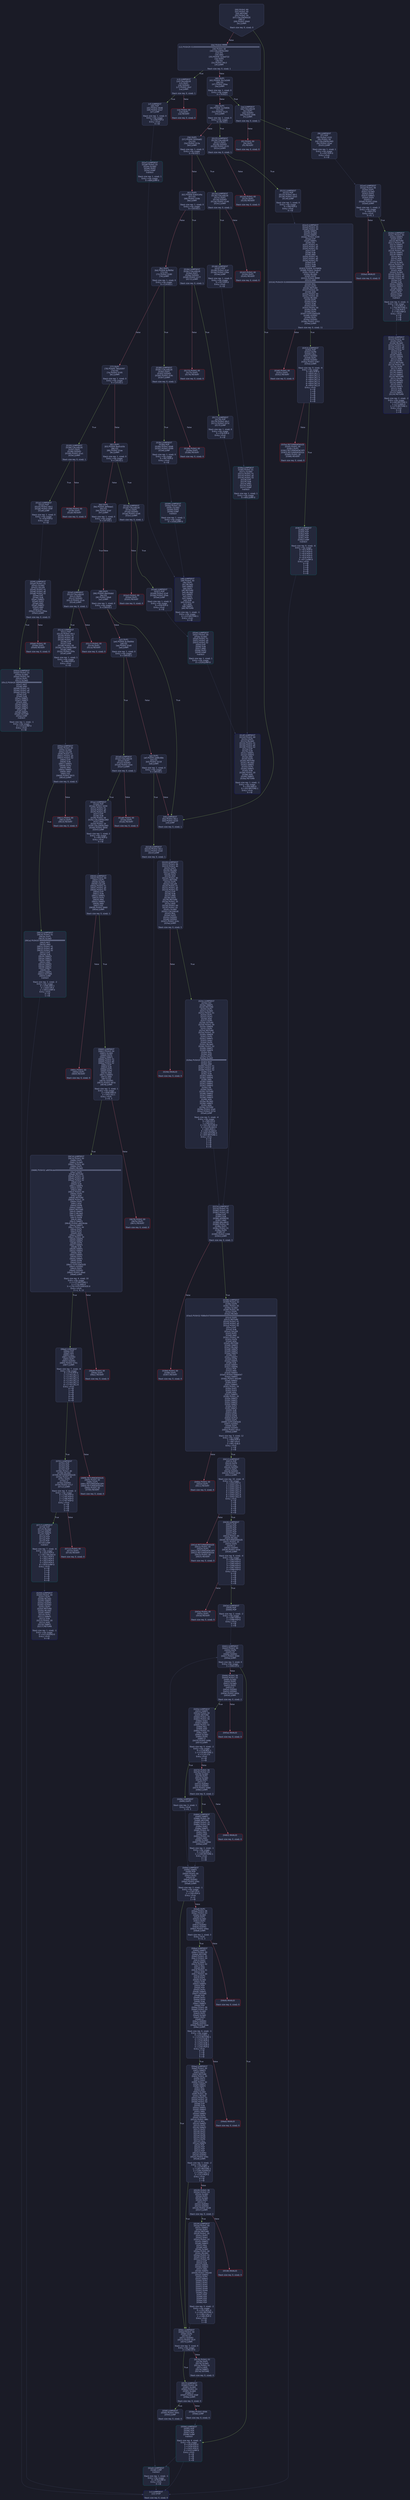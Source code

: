 digraph G {
    node [shape=box, style="filled, rounded", color="#565f89", fontcolor="#c0caf5", fontname="Helvetica", fillcolor="#24283b"];
    edge [color="#414868", fontcolor="#c0caf5", fontname="Helvetica"];
    bgcolor="#1a1b26";
    0 [ label = "[00] PUSH1 80
[02] PUSH1 40
[04] MSTORE
[05] PUSH1 04
[07] CALLDATASIZE
[08] LT
[09] PUSH2 00b9
[0c] JUMPI

Stack size req: 0, sizeΔ: 0
" shape = invhouse]
    1 [ label = "[0d] PUSH4 ffffffff
[12] PUSH29 0100000000000000000000000000000000000000000000000000000000
[30] PUSH1 00
[32] CALLDATALOAD
[33] DIV
[34] AND
[35] PUSH4 1b3ed722
[3a] DUP2
[3b] EQ
[3c] PUSH2 00c3
[3f] JUMPI

Stack size req: 0, sizeΔ: 1
"]
    2 [ label = "[40] DUP1
[41] PUSH4 35c1d349
[46] EQ
[47] PUSH2 00ea
[4a] JUMPI

Stack size req: 1, sizeΔ: 0
Entry->Op usage:
	0->70:EQ:1
"]
    3 [ label = "[4b] DUP1
[4c] PUSH4 3ccfd60b
[51] EQ
[52] PUSH2 0125
[55] JUMPI

Stack size req: 1, sizeΔ: 0
Entry->Op usage:
	0->81:EQ:1
"]
    4 [ label = "[56] DUP1
[57] PUSH4 5f504a82
[5c] EQ
[5d] PUSH2 013a
[60] JUMPI

Stack size req: 1, sizeΔ: 0
Entry->Op usage:
	0->92:EQ:1
"]
    5 [ label = "[61] DUP1
[62] PUSH4 63bd1d4a
[67] EQ
[68] PUSH2 016b
[6b] JUMPI

Stack size req: 1, sizeΔ: 0
Entry->Op usage:
	0->103:EQ:1
"]
    6 [ label = "[6c] DUP1
[6d] PUSH4 6cff6f9d
[72] EQ
[73] PUSH2 0180
[76] JUMPI

Stack size req: 1, sizeΔ: 0
Entry->Op usage:
	0->114:EQ:1
"]
    7 [ label = "[77] DUP1
[78] PUSH4 79ba5097
[7d] EQ
[7e] PUSH2 0195
[81] JUMPI

Stack size req: 1, sizeΔ: 0
Entry->Op usage:
	0->125:EQ:1
"]
    8 [ label = "[82] DUP1
[83] PUSH4 8da5cb5b
[88] EQ
[89] PUSH2 01aa
[8c] JUMPI

Stack size req: 1, sizeΔ: 0
Entry->Op usage:
	0->136:EQ:1
"]
    9 [ label = "[8d] DUP1
[8e] PUSH4 a6f9dae1
[93] EQ
[94] PUSH2 01bf
[97] JUMPI

Stack size req: 1, sizeΔ: 0
Entry->Op usage:
	0->147:EQ:1
"]
    10 [ label = "[98] DUP1
[99] PUSH4 d0e30db0
[9e] EQ
[9f] PUSH2 00b9
[a2] JUMPI

Stack size req: 1, sizeΔ: 0
Entry->Op usage:
	0->158:EQ:1
"]
    11 [ label = "[a3] DUP1
[a4] PUSH4 dc39d06d
[a9] EQ
[aa] PUSH2 01e0
[ad] JUMPI

Stack size req: 1, sizeΔ: 0
Entry->Op usage:
	0->169:EQ:1
"]
    12 [ label = "[ae] DUP1
[af] PUSH4 ed88c68e
[b4] EQ
[b5] PUSH2 0218
[b8] JUMPI

Stack size req: 1, sizeΔ: 0
Entry->Op usage:
	0->180:EQ:1
"]
    13 [ label = "[b9] JUMPDEST
[ba] PUSH2 00c1
[bd] PUSH2 0220
[c0] JUMP

Stack size req: 0, sizeΔ: 1
"]
    14 [ label = "[c1] JUMPDEST
[c2] STOP

Stack size req: 0, sizeΔ: 0
" color = "darkblue"]
    15 [ label = "[c3] JUMPDEST
[c4] CALLVALUE
[c5] DUP1
[c6] ISZERO
[c7] PUSH2 00cf
[ca] JUMPI

Stack size req: 0, sizeΔ: 1
"]
    16 [ label = "[cb] PUSH1 00
[cd] DUP1
[ce] REVERT

Stack size req: 0, sizeΔ: 0
" color = "red"]
    17 [ label = "[cf] JUMPDEST
[d0] POP
[d1] PUSH2 00d8
[d4] PUSH2 02a7
[d7] JUMP

Stack size req: 1, sizeΔ: 0
Entry->Op usage:
	0->208:POP:0
Entry->Exit:
	0->😵
"]
    18 [ label = "[d8] JUMPDEST
[d9] PUSH1 40
[db] DUP1
[dc] MLOAD
[dd] SWAP2
[de] DUP3
[df] MSTORE
[e0] MLOAD
[e1] SWAP1
[e2] DUP2
[e3] SWAP1
[e4] SUB
[e5] PUSH1 20
[e7] ADD
[e8] SWAP1
[e9] RETURN

Stack size req: 1, sizeΔ: -1
Entry->Op usage:
	0->223:MSTORE:1
Entry->Exit:
	0->😵
" color = "darkblue"]
    19 [ label = "[ea] JUMPDEST
[eb] CALLVALUE
[ec] DUP1
[ed] ISZERO
[ee] PUSH2 00f6
[f1] JUMPI

Stack size req: 0, sizeΔ: 1
"]
    20 [ label = "[f2] PUSH1 00
[f4] DUP1
[f5] REVERT

Stack size req: 0, sizeΔ: 0
" color = "red"]
    21 [ label = "[f6] JUMPDEST
[f7] POP
[f8] PUSH2 0102
[fb] PUSH1 04
[fd] CALLDATALOAD
[fe] PUSH2 02ad
[0101] JUMP

Stack size req: 1, sizeΔ: 1
Entry->Op usage:
	0->247:POP:0
Entry->Exit:
	0->😵
"]
    22 [ label = "[0102] JUMPDEST
[0103] PUSH1 40
[0105] DUP1
[0106] MLOAD
[0107] PUSH1 01
[0109] PUSH1 a0
[010b] PUSH1 02
[010d] EXP
[010e] SUB
[010f] SWAP1
[0110] SWAP4
[0111] AND
[0112] DUP4
[0113] MSTORE
[0114] PUSH1 20
[0116] DUP4
[0117] ADD
[0118] SWAP2
[0119] SWAP1
[011a] SWAP2
[011b] MSTORE
[011c] DUP1
[011d] MLOAD
[011e] SWAP2
[011f] DUP3
[0120] SWAP1
[0121] SUB
[0122] ADD
[0123] SWAP1
[0124] RETURN

Stack size req: 2, sizeΔ: -2
Entry->Op usage:
	0->283:MSTORE:1
	1->273:AND:0
	1->275:MSTORE:1
Entry->Exit:
	0->😵
	1->😵
" color = "darkblue"]
    23 [ label = "[0125] JUMPDEST
[0126] CALLVALUE
[0127] DUP1
[0128] ISZERO
[0129] PUSH2 0131
[012c] JUMPI

Stack size req: 0, sizeΔ: 1
"]
    24 [ label = "[012d] PUSH1 00
[012f] DUP1
[0130] REVERT

Stack size req: 0, sizeΔ: 0
" color = "red"]
    25 [ label = "[0131] JUMPDEST
[0132] POP
[0133] PUSH2 00c1
[0136] PUSH2 02e3
[0139] JUMP

Stack size req: 1, sizeΔ: 0
Entry->Op usage:
	0->306:POP:0
Entry->Exit:
	0->😵
"]
    26 [ label = "[013a] JUMPDEST
[013b] CALLVALUE
[013c] DUP1
[013d] ISZERO
[013e] PUSH2 0146
[0141] JUMPI

Stack size req: 0, sizeΔ: 1
"]
    27 [ label = "[0142] PUSH1 00
[0144] DUP1
[0145] REVERT

Stack size req: 0, sizeΔ: 0
" color = "red"]
    28 [ label = "[0146] JUMPDEST
[0147] POP
[0148] PUSH2 014f
[014b] PUSH2 036e
[014e] JUMP

Stack size req: 1, sizeΔ: 0
Entry->Op usage:
	0->327:POP:0
Entry->Exit:
	0->😵
"]
    29 [ label = "[014f] JUMPDEST
[0150] PUSH1 40
[0152] DUP1
[0153] MLOAD
[0154] PUSH1 01
[0156] PUSH1 a0
[0158] PUSH1 02
[015a] EXP
[015b] SUB
[015c] SWAP1
[015d] SWAP3
[015e] AND
[015f] DUP3
[0160] MSTORE
[0161] MLOAD
[0162] SWAP1
[0163] DUP2
[0164] SWAP1
[0165] SUB
[0166] PUSH1 20
[0168] ADD
[0169] SWAP1
[016a] RETURN

Stack size req: 1, sizeΔ: -1
Entry->Op usage:
	0->350:AND:0
	0->352:MSTORE:1
Entry->Exit:
	0->😵
" color = "darkblue"]
    30 [ label = "[016b] JUMPDEST
[016c] CALLVALUE
[016d] DUP1
[016e] ISZERO
[016f] PUSH2 0177
[0172] JUMPI

Stack size req: 0, sizeΔ: 1
"]
    31 [ label = "[0173] PUSH1 00
[0175] DUP1
[0176] REVERT

Stack size req: 0, sizeΔ: 0
" color = "red"]
    32 [ label = "[0177] JUMPDEST
[0178] POP
[0179] PUSH2 00c1
[017c] PUSH2 037d
[017f] JUMP

Stack size req: 1, sizeΔ: 0
Entry->Op usage:
	0->376:POP:0
Entry->Exit:
	0->😵
"]
    33 [ label = "[0180] JUMPDEST
[0181] CALLVALUE
[0182] DUP1
[0183] ISZERO
[0184] PUSH2 018c
[0187] JUMPI

Stack size req: 0, sizeΔ: 1
"]
    34 [ label = "[0188] PUSH1 00
[018a] DUP1
[018b] REVERT

Stack size req: 0, sizeΔ: 0
" color = "red"]
    35 [ label = "[018c] JUMPDEST
[018d] POP
[018e] PUSH2 00d8
[0191] PUSH2 0599
[0194] JUMP

Stack size req: 1, sizeΔ: 0
Entry->Op usage:
	0->397:POP:0
Entry->Exit:
	0->😵
"]
    36 [ label = "[0195] JUMPDEST
[0196] CALLVALUE
[0197] DUP1
[0198] ISZERO
[0199] PUSH2 01a1
[019c] JUMPI

Stack size req: 0, sizeΔ: 1
"]
    37 [ label = "[019d] PUSH1 00
[019f] DUP1
[01a0] REVERT

Stack size req: 0, sizeΔ: 0
" color = "red"]
    38 [ label = "[01a1] JUMPDEST
[01a2] POP
[01a3] PUSH2 00c1
[01a6] PUSH2 059f
[01a9] JUMP

Stack size req: 1, sizeΔ: 0
Entry->Op usage:
	0->418:POP:0
Entry->Exit:
	0->😵
"]
    39 [ label = "[01aa] JUMPDEST
[01ab] CALLVALUE
[01ac] DUP1
[01ad] ISZERO
[01ae] PUSH2 01b6
[01b1] JUMPI

Stack size req: 0, sizeΔ: 1
"]
    40 [ label = "[01b2] PUSH1 00
[01b4] DUP1
[01b5] REVERT

Stack size req: 0, sizeΔ: 0
" color = "red"]
    41 [ label = "[01b6] JUMPDEST
[01b7] POP
[01b8] PUSH2 014f
[01bb] PUSH2 05eb
[01be] JUMP

Stack size req: 1, sizeΔ: 0
Entry->Op usage:
	0->439:POP:0
Entry->Exit:
	0->😵
"]
    42 [ label = "[01bf] JUMPDEST
[01c0] CALLVALUE
[01c1] DUP1
[01c2] ISZERO
[01c3] PUSH2 01cb
[01c6] JUMPI

Stack size req: 0, sizeΔ: 1
"]
    43 [ label = "[01c7] PUSH1 00
[01c9] DUP1
[01ca] REVERT

Stack size req: 0, sizeΔ: 0
" color = "red"]
    44 [ label = "[01cb] JUMPDEST
[01cc] POP
[01cd] PUSH2 00c1
[01d0] PUSH1 01
[01d2] PUSH1 a0
[01d4] PUSH1 02
[01d6] EXP
[01d7] SUB
[01d8] PUSH1 04
[01da] CALLDATALOAD
[01db] AND
[01dc] PUSH2 05fa
[01df] JUMP

Stack size req: 1, sizeΔ: 1
Entry->Op usage:
	0->460:POP:0
Entry->Exit:
	0->😵
"]
    45 [ label = "[01e0] JUMPDEST
[01e1] CALLVALUE
[01e2] DUP1
[01e3] ISZERO
[01e4] PUSH2 01ec
[01e7] JUMPI

Stack size req: 0, sizeΔ: 1
"]
    46 [ label = "[01e8] PUSH1 00
[01ea] DUP1
[01eb] REVERT

Stack size req: 0, sizeΔ: 0
" color = "red"]
    47 [ label = "[01ec] JUMPDEST
[01ed] POP
[01ee] PUSH2 0204
[01f1] PUSH1 01
[01f3] PUSH1 a0
[01f5] PUSH1 02
[01f7] EXP
[01f8] SUB
[01f9] PUSH1 04
[01fb] CALLDATALOAD
[01fc] AND
[01fd] PUSH1 24
[01ff] CALLDATALOAD
[0200] PUSH2 0644
[0203] JUMP

Stack size req: 1, sizeΔ: 2
Entry->Op usage:
	0->493:POP:0
Entry->Exit:
	0->😵
"]
    48 [ label = "[0204] JUMPDEST
[0205] PUSH1 40
[0207] DUP1
[0208] MLOAD
[0209] SWAP2
[020a] ISZERO
[020b] ISZERO
[020c] DUP3
[020d] MSTORE
[020e] MLOAD
[020f] SWAP1
[0210] DUP2
[0211] SWAP1
[0212] SUB
[0213] PUSH1 20
[0215] ADD
[0216] SWAP1
[0217] RETURN

Stack size req: 1, sizeΔ: -1
Entry->Op usage:
	0->522:ISZERO:0
Entry->Exit:
	0->😵
" color = "darkblue"]
    49 [ label = "[0218] JUMPDEST
[0219] PUSH2 00c1
[021c] PUSH2 02a5
[021f] JUMP

Stack size req: 0, sizeΔ: 1
"]
    50 [ label = "[0220] JUMPDEST
[0221] PUSH1 06
[0223] PUSH1 40
[0225] DUP1
[0226] MLOAD
[0227] SWAP1
[0228] DUP2
[0229] ADD
[022a] PUSH1 40
[022c] MSTORE
[022d] DUP1
[022e] CALLER
[022f] PUSH1 01
[0231] PUSH1 a0
[0233] PUSH1 02
[0235] EXP
[0236] SUB
[0237] AND
[0238] DUP2
[0239] MSTORE
[023a] PUSH1 20
[023c] ADD
[023d] PUSH1 64
[023f] PUSH1 02
[0241] SLOAD
[0242] CALLVALUE
[0243] MUL
[0244] DUP2
[0245] ISZERO
[0246] ISZERO
[0247] PUSH2 024c
[024a] JUMPI

Stack size req: 0, sizeΔ: 5
"]
    51 [ label = "[024b] INVALID

Stack size req: 0, sizeΔ: 0
" color = "red"]
    52 [ label = "[024c] JUMPDEST
[024d] DIV
[024e] SWAP1
[024f] MSTORE
[0250] DUP2
[0251] SLOAD
[0252] PUSH1 01
[0254] DUP1
[0255] DUP3
[0256] ADD
[0257] DUP5
[0258] SSTORE
[0259] PUSH1 00
[025b] SWAP4
[025c] DUP5
[025d] MSTORE
[025e] PUSH1 20
[0260] SWAP4
[0261] DUP5
[0262] SWAP1
[0263] SHA3
[0264] DUP4
[0265] MLOAD
[0266] PUSH1 02
[0268] SWAP1
[0269] SWAP4
[026a] MUL
[026b] ADD
[026c] DUP1
[026d] SLOAD
[026e] PUSH20 ffffffffffffffffffffffffffffffffffffffff
[0283] NOT
[0284] AND
[0285] PUSH1 01
[0287] PUSH1 a0
[0289] PUSH1 02
[028b] EXP
[028c] SUB
[028d] SWAP1
[028e] SWAP4
[028f] AND
[0290] SWAP3
[0291] SWAP1
[0292] SWAP3
[0293] OR
[0294] DUP3
[0295] SSTORE
[0296] SWAP2
[0297] SWAP1
[0298] SWAP3
[0299] ADD
[029a] MLOAD
[029b] SWAP2
[029c] ADD
[029d] SSTORE
[029e] PUSH2 02a5
[02a1] PUSH2 037d
[02a4] JUMP

Stack size req: 5, sizeΔ: -4
Entry->Op usage:
	0->589:DIV:0
	1->589:DIV:1
	2->591:MSTORE:0
	3->613:MLOAD:0
	3->665:ADD:1
	4->593:SLOAD:0
	4->600:SSTORE:0
	4->605:MSTORE:1
Entry->Exit:
	0->😵
	1->😵
	2->😵
	3->😵
	4->😵
"]
    53 [ label = "[02a5] JUMPDEST
[02a6] JUMP
Indirect!

Stack size req: 1, sizeΔ: -1
Entry->Op usage:
	0->678:JUMP:0
Entry->Exit:
	0->😵
" color = "teal"]
    54 [ label = "[02a7] JUMPDEST
[02a8] PUSH1 02
[02aa] SLOAD
[02ab] DUP2
[02ac] JUMP
Indirect!

Stack size req: 1, sizeΔ: 1
Entry->Op usage:
	0->684:JUMP:0
" color = "teal"]
    55 [ label = "[02ad] JUMPDEST
[02ae] PUSH1 06
[02b0] DUP1
[02b1] SLOAD
[02b2] DUP3
[02b3] SWAP1
[02b4] DUP2
[02b5] LT
[02b6] PUSH2 02bb
[02b9] JUMPI

Stack size req: 1, sizeΔ: 2
Entry->Op usage:
	0->693:LT:0
Entry->Exit:
	0->0, 2
"]
    56 [ label = "[02ba] INVALID

Stack size req: 0, sizeΔ: 0
" color = "red"]
    57 [ label = "[02bb] JUMPDEST
[02bc] PUSH1 00
[02be] SWAP2
[02bf] DUP3
[02c0] MSTORE
[02c1] PUSH1 20
[02c3] SWAP1
[02c4] SWAP2
[02c5] SHA3
[02c6] PUSH1 02
[02c8] SWAP1
[02c9] SWAP2
[02ca] MUL
[02cb] ADD
[02cc] DUP1
[02cd] SLOAD
[02ce] PUSH1 01
[02d0] SWAP1
[02d1] SWAP2
[02d2] ADD
[02d3] SLOAD
[02d4] PUSH1 01
[02d6] PUSH1 a0
[02d8] PUSH1 02
[02da] EXP
[02db] SUB
[02dc] SWAP1
[02dd] SWAP2
[02de] AND
[02df] SWAP2
[02e0] POP
[02e1] DUP3
[02e2] JUMP
Indirect!

Stack size req: 4, sizeΔ: -1
Entry->Op usage:
	0->714:MUL:0
	1->704:MSTORE:1
	2->736:POP:0
	3->738:JUMP:0
Entry->Exit:
	0->😵
	1->😵
	2->😵
" color = "teal"]
    58 [ label = "[02e3] JUMPDEST
[02e4] PUSH1 05
[02e6] PUSH1 00
[02e8] SWAP1
[02e9] SLOAD
[02ea] SWAP1
[02eb] PUSH2 0100
[02ee] EXP
[02ef] SWAP1
[02f0] DIV
[02f1] PUSH1 01
[02f3] PUSH1 a0
[02f5] PUSH1 02
[02f7] EXP
[02f8] SUB
[02f9] AND
[02fa] PUSH1 01
[02fc] PUSH1 a0
[02fe] PUSH1 02
[0300] EXP
[0301] SUB
[0302] AND
[0303] PUSH4 3ccfd60b
[0308] PUSH3 2dc6c0
[030c] PUSH1 40
[030e] MLOAD
[030f] DUP3
[0310] PUSH4 ffffffff
[0315] AND
[0316] PUSH29 0100000000000000000000000000000000000000000000000000000000
[0334] MUL
[0335] DUP2
[0336] MSTORE
[0337] PUSH1 04
[0339] ADD
[033a] PUSH1 00
[033c] PUSH1 40
[033e] MLOAD
[033f] DUP1
[0340] DUP4
[0341] SUB
[0342] DUP2
[0343] PUSH1 00
[0345] DUP9
[0346] DUP1
[0347] EXTCODESIZE
[0348] ISZERO
[0349] DUP1
[034a] ISZERO
[034b] PUSH2 0353
[034e] JUMPI

Stack size req: 0, sizeΔ: 11
"]
    59 [ label = "[034f] PUSH1 00
[0351] DUP1
[0352] REVERT

Stack size req: 0, sizeΔ: 0
" color = "red"]
    60 [ label = "[0353] JUMPDEST
[0354] POP
[0355] DUP8
[0356] CALL
[0357] ISZERO
[0358] DUP1
[0359] ISZERO
[035a] PUSH2 0367
[035d] JUMPI

Stack size req: 9, sizeΔ: -6
Entry->Op usage:
	0->852:POP:0
	1->854:CALL:1
	2->854:CALL:2
	3->854:CALL:3
	4->854:CALL:4
	5->854:CALL:5
	6->854:CALL:6
	8->854:CALL:0
Entry->Exit:
	0->😵
	1->😵
	2->😵
	3->😵
	4->😵
	5->😵
	6->😵
"]
    61 [ label = "[035e] RETURNDATASIZE
[035f] PUSH1 00
[0361] DUP1
[0362] RETURNDATACOPY
[0363] RETURNDATASIZE
[0364] PUSH1 00
[0366] REVERT

Stack size req: 0, sizeΔ: 0
" color = "red"]
    62 [ label = "[0367] JUMPDEST
[0368] POP
[0369] POP
[036a] POP
[036b] POP
[036c] POP
[036d] JUMP
Indirect!

Stack size req: 6, sizeΔ: -6
Entry->Op usage:
	0->872:POP:0
	1->873:POP:0
	2->874:POP:0
	3->875:POP:0
	4->876:POP:0
	5->877:JUMP:0
Entry->Exit:
	0->😵
	1->😵
	2->😵
	3->😵
	4->😵
	5->😵
" color = "teal"]
    63 [ label = "[036e] JUMPDEST
[036f] PUSH1 01
[0371] SLOAD
[0372] PUSH1 01
[0374] PUSH1 a0
[0376] PUSH1 02
[0378] EXP
[0379] SUB
[037a] AND
[037b] DUP2
[037c] JUMP
Indirect!

Stack size req: 1, sizeΔ: 1
Entry->Op usage:
	0->892:JUMP:0
" color = "teal"]
    64 [ label = "[037d] JUMPDEST
[037e] PUSH1 01
[0380] PUSH1 a0
[0382] PUSH1 02
[0384] EXP
[0385] SUB
[0386] ADDRESS
[0387] AND
[0388] BALANCE
[0389] PUSH1 00
[038b] DUP1
[038c] PUSH1 01
[038e] DUP4
[038f] GT
[0390] PUSH2 0398
[0393] JUMPI

Stack size req: 0, sizeΔ: 3
"]
    65 [ label = "[0394] PUSH1 00
[0396] DUP1
[0397] REVERT

Stack size req: 0, sizeΔ: 0
" color = "red"]
    66 [ label = "[0398] JUMPDEST
[0399] PUSH1 02
[039b] DUP4
[039c] PUSH1 05
[039e] SLOAD
[039f] PUSH1 40
[03a1] DUP1
[03a2] MLOAD
[03a3] PUSH32 f088d54700000000000000000000000000000000000000000000000000000000
[03c4] DUP2
[03c5] MSTORE
[03c6] PUSH1 01
[03c8] PUSH1 a0
[03ca] PUSH1 02
[03cc] EXP
[03cd] SUB
[03ce] CALLER
[03cf] DUP2
[03d0] AND
[03d1] PUSH1 04
[03d3] DUP4
[03d4] ADD
[03d5] MSTORE
[03d6] SWAP2
[03d7] MLOAD
[03d8] SWAP5
[03d9] SWAP1
[03da] SWAP4
[03db] DIV
[03dc] SWAP7
[03dd] DUP8
[03de] SWAP1
[03df] SUB
[03e0] SWAP7
[03e1] SWAP6
[03e2] POP
[03e3] AND
[03e4] SWAP2
[03e5] PUSH4 f088d547
[03ea] SWAP2
[03eb] PUSH3 0f4240
[03ef] SWAP2
[03f0] DUP7
[03f1] SWAP2
[03f2] PUSH1 24
[03f4] DUP1
[03f5] DUP3
[03f6] ADD
[03f7] SWAP3
[03f8] PUSH1 20
[03fa] SWAP3
[03fb] SWAP1
[03fc] SWAP2
[03fd] SWAP1
[03fe] DUP3
[03ff] SWAP1
[0400] SUB
[0401] ADD
[0402] DUP2
[0403] DUP6
[0404] DUP10
[0405] DUP1
[0406] EXTCODESIZE
[0407] ISZERO
[0408] DUP1
[0409] ISZERO
[040a] PUSH2 0412
[040d] JUMPI

Stack size req: 3, sizeΔ: 12
Entry->Op usage:
	1->994:POP:0
	2->987:DIV:0
	2->991:SUB:0
Entry->Exit:
	1->😵
	2->😵
"]
    67 [ label = "[040e] PUSH1 00
[0410] DUP1
[0411] REVERT

Stack size req: 0, sizeΔ: 0
" color = "red"]
    68 [ label = "[0412] JUMPDEST
[0413] POP
[0414] DUP9
[0415] CALL
[0416] ISZERO
[0417] DUP1
[0418] ISZERO
[0419] PUSH2 0426
[041c] JUMPI

Stack size req: 10, sizeΔ: -6
Entry->Op usage:
	0->1043:POP:0
	1->1045:CALL:1
	2->1045:CALL:2
	3->1045:CALL:3
	4->1045:CALL:4
	5->1045:CALL:5
	6->1045:CALL:6
	9->1045:CALL:0
Entry->Exit:
	0->😵
	1->😵
	2->😵
	3->😵
	4->😵
	5->😵
	6->😵
"]
    69 [ label = "[041d] RETURNDATASIZE
[041e] PUSH1 00
[0420] DUP1
[0421] RETURNDATACOPY
[0422] RETURNDATASIZE
[0423] PUSH1 00
[0425] REVERT

Stack size req: 0, sizeΔ: 0
" color = "red"]
    70 [ label = "[0426] JUMPDEST
[0427] POP
[0428] POP
[0429] POP
[042a] POP
[042b] POP
[042c] POP
[042d] PUSH1 40
[042f] MLOAD
[0430] RETURNDATASIZE
[0431] PUSH1 20
[0433] DUP2
[0434] LT
[0435] ISZERO
[0436] PUSH2 043e
[0439] JUMPI

Stack size req: 6, sizeΔ: -4
Entry->Op usage:
	0->1063:POP:0
	1->1064:POP:0
	2->1065:POP:0
	3->1066:POP:0
	4->1067:POP:0
	5->1068:POP:0
Entry->Exit:
	0->😵
	1->😵
	2->😵
	3->😵
	4->😵
	5->😵
"]
    71 [ label = "[043a] PUSH1 00
[043c] DUP1
[043d] REVERT

Stack size req: 0, sizeΔ: 0
" color = "red"]
    72 [ label = "[043e] JUMPDEST
[043f] POP
[0440] POP

Stack size req: 2, sizeΔ: -2
Entry->Op usage:
	0->1087:POP:0
	1->1088:POP:0
Entry->Exit:
	0->😵
	1->😵
"]
    73 [ label = "[0441] JUMPDEST
[0442] PUSH1 00
[0444] DUP4
[0445] GT
[0446] ISZERO
[0447] PUSH2 0594
[044a] JUMPI

Stack size req: 3, sizeΔ: 0
Entry->Op usage:
	2->1093:GT:0
"]
    74 [ label = "[044b] PUSH1 06
[044d] PUSH1 03
[044f] SLOAD
[0450] DUP2
[0451] SLOAD
[0452] DUP2
[0453] LT
[0454] ISZERO
[0455] ISZERO
[0456] PUSH2 045b
[0459] JUMPI

Stack size req: 0, sizeΔ: 2
"]
    75 [ label = "[045a] INVALID

Stack size req: 0, sizeΔ: 0
" color = "red"]
    76 [ label = "[045b] JUMPDEST
[045c] SWAP1
[045d] PUSH1 00
[045f] MSTORE
[0460] PUSH1 20
[0462] PUSH1 00
[0464] SHA3
[0465] SWAP1
[0466] PUSH1 02
[0468] MUL
[0469] ADD
[046a] PUSH1 01
[046c] ADD
[046d] SLOAD
[046e] DUP4
[046f] LT
[0470] PUSH2 049b
[0473] JUMPI

Stack size req: 5, sizeΔ: -2
Entry->Op usage:
	0->1128:MUL:1
	1->1119:MSTORE:1
	4->1135:LT:0
Entry->Exit:
	0->😵
	1->😵
"]
    77 [ label = "[0474] PUSH1 06
[0476] PUSH1 03
[0478] SLOAD
[0479] DUP2
[047a] SLOAD
[047b] DUP2
[047c] LT
[047d] ISZERO
[047e] ISZERO
[047f] PUSH2 0484
[0482] JUMPI

Stack size req: 0, sizeΔ: 2
"]
    78 [ label = "[0483] INVALID

Stack size req: 0, sizeΔ: 0
" color = "red"]
    79 [ label = "[0484] JUMPDEST
[0485] SWAP1
[0486] PUSH1 00
[0488] MSTORE
[0489] PUSH1 20
[048b] PUSH1 00
[048d] SHA3
[048e] SWAP1
[048f] PUSH1 02
[0491] MUL
[0492] ADD
[0493] PUSH1 01
[0495] ADD
[0496] SLOAD
[0497] PUSH2 049d
[049a] JUMP

Stack size req: 2, sizeΔ: -1
Entry->Op usage:
	0->1169:MUL:1
	1->1160:MSTORE:1
Entry->Exit:
	0->😵
	1->😵
"]
    80 [ label = "[049b] JUMPDEST
[049c] DUP3

Stack size req: 3, sizeΔ: 1
Entry->Exit:
	2->0, 3
"]
    81 [ label = "[049d] JUMPDEST
[049e] SWAP1
[049f] POP
[04a0] PUSH1 00
[04a2] DUP2
[04a3] GT
[04a4] ISZERO
[04a5] PUSH2 056c
[04a8] JUMPI

Stack size req: 2, sizeΔ: -1
Entry->Op usage:
	0->1187:GT:0
	1->1183:POP:0
Entry->Exit:
	0->0
	1->😵
"]
    82 [ label = "[04a9] DUP1
[04aa] PUSH1 06
[04ac] PUSH1 03
[04ae] SLOAD
[04af] DUP2
[04b0] SLOAD
[04b1] DUP2
[04b2] LT
[04b3] ISZERO
[04b4] ISZERO
[04b5] PUSH2 04ba
[04b8] JUMPI

Stack size req: 1, sizeΔ: 3
Entry->Exit:
	0->2, 3
"]
    83 [ label = "[04b9] INVALID

Stack size req: 0, sizeΔ: 0
" color = "red"]
    84 [ label = "[04ba] JUMPDEST
[04bb] SWAP1
[04bc] PUSH1 00
[04be] MSTORE
[04bf] PUSH1 20
[04c1] PUSH1 00
[04c3] SHA3
[04c4] SWAP1
[04c5] PUSH1 02
[04c7] MUL
[04c8] ADD
[04c9] PUSH1 01
[04cb] ADD
[04cc] PUSH1 00
[04ce] DUP3
[04cf] DUP3
[04d0] SLOAD
[04d1] SUB
[04d2] SWAP3
[04d3] POP
[04d4] POP
[04d5] DUP2
[04d6] SWAP1
[04d7] SSTORE
[04d8] POP
[04d9] DUP1
[04da] DUP4
[04db] SUB
[04dc] SWAP3
[04dd] POP
[04de] PUSH1 06
[04e0] PUSH1 03
[04e2] SLOAD
[04e3] DUP2
[04e4] SLOAD
[04e5] DUP2
[04e6] LT
[04e7] ISZERO
[04e8] ISZERO
[04e9] PUSH2 04ee
[04ec] JUMPI

Stack size req: 6, sizeΔ: -1
Entry->Op usage:
	0->1223:MUL:1
	1->1214:MSTORE:1
	2->1233:SUB:1
	2->1235:POP:0
	3->1243:SUB:1
	5->1243:SUB:0
	5->1245:POP:0
Entry->Exit:
	0->😵
	1->😵
	2->😵
	5->😵
"]
    85 [ label = "[04ed] INVALID

Stack size req: 0, sizeΔ: 0
" color = "red"]
    86 [ label = "[04ee] JUMPDEST
[04ef] PUSH1 00
[04f1] SWAP2
[04f2] DUP3
[04f3] MSTORE
[04f4] PUSH1 20
[04f6] DUP3
[04f7] SHA3
[04f8] PUSH1 02
[04fa] SWAP1
[04fb] SWAP2
[04fc] MUL
[04fd] ADD
[04fe] SLOAD
[04ff] PUSH1 40
[0501] MLOAD
[0502] PUSH1 01
[0504] PUSH1 a0
[0506] PUSH1 02
[0508] EXP
[0509] SUB
[050a] SWAP1
[050b] SWAP2
[050c] AND
[050d] SWAP2
[050e] DUP4
[050f] ISZERO
[0510] PUSH2 08fc
[0513] MUL
[0514] SWAP2
[0515] DUP5
[0516] SWAP2
[0517] DUP2
[0518] DUP2
[0519] DUP2
[051a] DUP6
[051b] DUP9
[051c] DUP9
[051d] CALL
[051e] SWAP4
[051f] POP
[0520] POP
[0521] POP
[0522] POP
[0523] ISZERO
[0524] ISZERO
[0525] PUSH2 056c
[0528] JUMPI

Stack size req: 3, sizeΔ: -2
Entry->Op usage:
	0->1276:MUL:0
	1->1267:MSTORE:1
	2->1295:ISZERO:0
	2->1309:CALL:2
	2->1313:POP:0
Entry->Exit:
	0->😵
	1->😵
"]
    87 [ label = "[0529] PUSH1 06
[052b] PUSH1 03
[052d] SLOAD
[052e] DUP2
[052f] SLOAD
[0530] DUP2
[0531] LT
[0532] ISZERO
[0533] ISZERO
[0534] PUSH2 0539
[0537] JUMPI

Stack size req: 0, sizeΔ: 2
"]
    88 [ label = "[0538] INVALID

Stack size req: 0, sizeΔ: 0
" color = "red"]
    89 [ label = "[0539] JUMPDEST
[053a] PUSH1 00
[053c] SWAP2
[053d] DUP3
[053e] MSTORE
[053f] PUSH1 20
[0541] DUP3
[0542] SHA3
[0543] PUSH1 02
[0545] SWAP1
[0546] SWAP2
[0547] MUL
[0548] ADD
[0549] SLOAD
[054a] PUSH1 40
[054c] MLOAD
[054d] PUSH1 01
[054f] PUSH1 a0
[0551] PUSH1 02
[0553] EXP
[0554] SUB
[0555] SWAP1
[0556] SWAP2
[0557] AND
[0558] SWAP2
[0559] PUSH3 0f4240
[055d] SWAP2
[055e] DUP5
[055f] SWAP2
[0560] DUP2
[0561] DUP2
[0562] DUP2
[0563] DUP6
[0564] DUP9
[0565] DUP9
[0566] CALL
[0567] POP
[0568] POP
[0569] POP
[056a] POP
[056b] POP

Stack size req: 3, sizeΔ: -2
Entry->Op usage:
	0->1351:MUL:0
	1->1342:MSTORE:1
	2->1382:CALL:2
	2->1385:POP:0
Entry->Exit:
	0->😵
	1->😵
"]
    90 [ label = "[056c] JUMPDEST
[056d] PUSH1 00
[056f] DUP4
[0570] GT
[0571] ISZERO
[0572] PUSH2 057f
[0575] JUMPI

Stack size req: 3, sizeΔ: 0
Entry->Op usage:
	2->1392:GT:0
"]
    91 [ label = "[0576] PUSH1 03
[0578] DUP1
[0579] SLOAD
[057a] PUSH1 01
[057c] ADD
[057d] SWAP1
[057e] SSTORE

Stack size req: 0, sizeΔ: 0
"]
    92 [ label = "[057f] JUMPDEST
[0580] PUSH1 06
[0582] SLOAD
[0583] PUSH1 03
[0585] SLOAD
[0586] LT
[0587] PUSH2 058f
[058a] JUMPI

Stack size req: 0, sizeΔ: 0
"]
    93 [ label = "[058b] PUSH2 0594
[058e] JUMP

Stack size req: 0, sizeΔ: 0
"]
    94 [ label = "[058f] JUMPDEST
[0590] PUSH2 0441
[0593] JUMP

Stack size req: 0, sizeΔ: 0
"]
    95 [ label = "[0594] JUMPDEST
[0595] POP
[0596] POP
[0597] POP
[0598] JUMP
Indirect!

Stack size req: 4, sizeΔ: -4
Entry->Op usage:
	0->1429:POP:0
	1->1430:POP:0
	2->1431:POP:0
	3->1432:JUMP:0
Entry->Exit:
	0->😵
	1->😵
	2->😵
	3->😵
" color = "teal"]
    96 [ label = "[0599] JUMPDEST
[059a] PUSH1 03
[059c] SLOAD
[059d] DUP2
[059e] JUMP
Indirect!

Stack size req: 1, sizeΔ: 1
Entry->Op usage:
	0->1438:JUMP:0
" color = "teal"]
    97 [ label = "[059f] JUMPDEST
[05a0] PUSH1 01
[05a2] SLOAD
[05a3] CALLER
[05a4] PUSH1 01
[05a6] PUSH1 a0
[05a8] PUSH1 02
[05aa] EXP
[05ab] SUB
[05ac] SWAP1
[05ad] DUP2
[05ae] AND
[05af] SWAP2
[05b0] AND
[05b1] EQ
[05b2] PUSH2 05ba
[05b5] JUMPI

Stack size req: 0, sizeΔ: 0
"]
    98 [ label = "[05b6] PUSH1 00
[05b8] DUP1
[05b9] REVERT

Stack size req: 0, sizeΔ: 0
" color = "red"]
    99 [ label = "[05ba] JUMPDEST
[05bb] PUSH1 01
[05bd] SLOAD
[05be] PUSH1 00
[05c0] DUP1
[05c1] SLOAD
[05c2] PUSH20 ffffffffffffffffffffffffffffffffffffffff
[05d7] NOT
[05d8] AND
[05d9] PUSH1 01
[05db] PUSH1 a0
[05dd] PUSH1 02
[05df] EXP
[05e0] SUB
[05e1] SWAP1
[05e2] SWAP3
[05e3] AND
[05e4] SWAP2
[05e5] SWAP1
[05e6] SWAP2
[05e7] OR
[05e8] SWAP1
[05e9] SSTORE
[05ea] JUMP
Indirect!

Stack size req: 1, sizeΔ: -1
Entry->Op usage:
	0->1514:JUMP:0
Entry->Exit:
	0->😵
" color = "teal"]
    100 [ label = "[05eb] JUMPDEST
[05ec] PUSH1 00
[05ee] SLOAD
[05ef] PUSH1 01
[05f1] PUSH1 a0
[05f3] PUSH1 02
[05f5] EXP
[05f6] SUB
[05f7] AND
[05f8] DUP2
[05f9] JUMP
Indirect!

Stack size req: 1, sizeΔ: 1
Entry->Op usage:
	0->1529:JUMP:0
" color = "teal"]
    101 [ label = "[05fa] JUMPDEST
[05fb] PUSH1 00
[05fd] SLOAD
[05fe] CALLER
[05ff] PUSH1 01
[0601] PUSH1 a0
[0603] PUSH1 02
[0605] EXP
[0606] SUB
[0607] SWAP1
[0608] DUP2
[0609] AND
[060a] SWAP2
[060b] AND
[060c] EQ
[060d] PUSH2 0615
[0610] JUMPI

Stack size req: 0, sizeΔ: 0
"]
    102 [ label = "[0611] PUSH1 00
[0613] DUP1
[0614] REVERT

Stack size req: 0, sizeΔ: 0
" color = "red"]
    103 [ label = "[0615] JUMPDEST
[0616] PUSH1 01
[0618] DUP1
[0619] SLOAD
[061a] PUSH20 ffffffffffffffffffffffffffffffffffffffff
[062f] NOT
[0630] AND
[0631] PUSH1 01
[0633] PUSH1 a0
[0635] PUSH1 02
[0637] EXP
[0638] SUB
[0639] SWAP3
[063a] SWAP1
[063b] SWAP3
[063c] AND
[063d] SWAP2
[063e] SWAP1
[063f] SWAP2
[0640] OR
[0641] SWAP1
[0642] SSTORE
[0643] JUMP
Indirect!

Stack size req: 2, sizeΔ: -2
Entry->Op usage:
	0->1596:AND:1
	0->1600:OR:0
	1->1603:JUMP:0
Entry->Exit:
	0->😵
	1->😵
" color = "teal"]
    104 [ label = "[0644] JUMPDEST
[0645] PUSH1 00
[0647] DUP1
[0648] SLOAD
[0649] CALLER
[064a] PUSH1 01
[064c] PUSH1 a0
[064e] PUSH1 02
[0650] EXP
[0651] SUB
[0652] SWAP1
[0653] DUP2
[0654] AND
[0655] SWAP2
[0656] AND
[0657] EQ
[0658] PUSH2 0660
[065b] JUMPI

Stack size req: 0, sizeΔ: 1
"]
    105 [ label = "[065c] PUSH1 00
[065e] DUP1
[065f] REVERT

Stack size req: 0, sizeΔ: 0
" color = "red"]
    106 [ label = "[0660] JUMPDEST
[0661] PUSH1 04
[0663] SLOAD
[0664] DUP4
[0665] SWAP1
[0666] PUSH1 01
[0668] PUSH1 a0
[066a] PUSH1 02
[066c] EXP
[066d] SUB
[066e] DUP1
[066f] DUP4
[0670] AND
[0671] SWAP2
[0672] AND
[0673] EQ
[0674] ISZERO
[0675] PUSH2 067d
[0678] JUMPI

Stack size req: 3, sizeΔ: 1
Entry->Op usage:
	2->1648:AND:0
	2->1651:EQ:1
Entry->Exit:
	2->0, 3
"]
    107 [ label = "[0679] PUSH1 00
[067b] DUP1
[067c] REVERT

Stack size req: 0, sizeΔ: 0
" color = "red"]
    108 [ label = "[067d] JUMPDEST
[067e] PUSH1 00
[0680] DUP1
[0681] SLOAD
[0682] PUSH1 40
[0684] DUP1
[0685] MLOAD
[0686] PUSH32 a9059cbb00000000000000000000000000000000000000000000000000000000
[06a7] DUP2
[06a8] MSTORE
[06a9] PUSH1 01
[06ab] PUSH1 a0
[06ad] PUSH1 02
[06af] EXP
[06b0] SUB
[06b1] SWAP3
[06b2] DUP4
[06b3] AND
[06b4] PUSH1 04
[06b6] DUP3
[06b7] ADD
[06b8] MSTORE
[06b9] PUSH1 24
[06bb] DUP2
[06bc] ADD
[06bd] DUP8
[06be] SWAP1
[06bf] MSTORE
[06c0] SWAP1
[06c1] MLOAD
[06c2] SWAP2
[06c3] DUP8
[06c4] AND
[06c5] SWAP3
[06c6] PUSH4 a9059cbb
[06cb] SWAP3
[06cc] PUSH1 44
[06ce] DUP1
[06cf] DUP5
[06d0] ADD
[06d1] SWAP4
[06d2] PUSH1 20
[06d4] SWAP4
[06d5] SWAP1
[06d6] DUP4
[06d7] SWAP1
[06d8] SUB
[06d9] SWAP1
[06da] SWAP2
[06db] ADD
[06dc] SWAP1
[06dd] DUP3
[06de] SWAP1
[06df] DUP8
[06e0] DUP1
[06e1] EXTCODESIZE
[06e2] ISZERO
[06e3] DUP1
[06e4] ISZERO
[06e5] PUSH2 06ed
[06e8] JUMPI

Stack size req: 4, sizeΔ: 10
Entry->Op usage:
	2->1727:MSTORE:1
	3->1732:AND:0
	3->1761:EXTCODESIZE:0
Entry->Exit:
	3->1, 9, 13
"]
    109 [ label = "[06e9] PUSH1 00
[06eb] DUP1
[06ec] REVERT

Stack size req: 0, sizeΔ: 0
" color = "red"]
    110 [ label = "[06ed] JUMPDEST
[06ee] POP
[06ef] GAS
[06f0] CALL
[06f1] ISZERO
[06f2] DUP1
[06f3] ISZERO
[06f4] PUSH2 0701
[06f7] JUMPI

Stack size req: 7, sizeΔ: -6
Entry->Op usage:
	0->1774:POP:0
	1->1776:CALL:1
	2->1776:CALL:2
	3->1776:CALL:3
	4->1776:CALL:4
	5->1776:CALL:5
	6->1776:CALL:6
Entry->Exit:
	0->😵
	1->😵
	2->😵
	3->😵
	4->😵
	5->😵
	6->😵
"]
    111 [ label = "[06f8] RETURNDATASIZE
[06f9] PUSH1 00
[06fb] DUP1
[06fc] RETURNDATACOPY
[06fd] RETURNDATASIZE
[06fe] PUSH1 00
[0700] REVERT

Stack size req: 0, sizeΔ: 0
" color = "red"]
    112 [ label = "[0701] JUMPDEST
[0702] POP
[0703] POP
[0704] POP
[0705] POP
[0706] PUSH1 40
[0708] MLOAD
[0709] RETURNDATASIZE
[070a] PUSH1 20
[070c] DUP2
[070d] LT
[070e] ISZERO
[070f] PUSH2 0717
[0712] JUMPI

Stack size req: 4, sizeΔ: -2
Entry->Op usage:
	0->1794:POP:0
	1->1795:POP:0
	2->1796:POP:0
	3->1797:POP:0
Entry->Exit:
	0->😵
	1->😵
	2->😵
	3->😵
"]
    113 [ label = "[0713] PUSH1 00
[0715] DUP1
[0716] REVERT

Stack size req: 0, sizeΔ: 0
" color = "red"]
    114 [ label = "[0717] JUMPDEST
[0718] POP
[0719] MLOAD
[071a] SWAP5
[071b] SWAP4
[071c] POP
[071d] POP
[071e] POP
[071f] POP
[0720] JUMP
Indirect!

Stack size req: 7, sizeΔ: -6
Entry->Op usage:
	0->1816:POP:0
	1->1817:MLOAD:0
	2->1821:POP:0
	3->1822:POP:0
	4->1823:POP:0
	5->1820:POP:0
	6->1824:JUMP:0
Entry->Exit:
	0->😵
	1->😵
	2->😵
	3->😵
	4->😵
	5->😵
	6->😵
" color = "teal"]
    0 -> 1 [ label = "False" color = "#f7768e"]
    0 -> 13 [ label = "True" color = "#9ece6a"]
    1 -> 2 [ label = "False" color = "#f7768e"]
    1 -> 15 [ label = "True" color = "#9ece6a"]
    2 -> 3 [ label = "False" color = "#f7768e"]
    2 -> 19 [ label = "True" color = "#9ece6a"]
    3 -> 4 [ label = "False" color = "#f7768e"]
    3 -> 23 [ label = "True" color = "#9ece6a"]
    4 -> 5 [ label = "False" color = "#f7768e"]
    4 -> 26 [ label = "True" color = "#9ece6a"]
    5 -> 6 [ label = "False" color = "#f7768e"]
    5 -> 30 [ label = "True" color = "#9ece6a"]
    6 -> 7 [ label = "False" color = "#f7768e"]
    6 -> 33 [ label = "True" color = "#9ece6a"]
    7 -> 8 [ label = "False" color = "#f7768e"]
    7 -> 36 [ label = "True" color = "#9ece6a"]
    8 -> 9 [ label = "False" color = "#f7768e"]
    8 -> 39 [ label = "True" color = "#9ece6a"]
    9 -> 10 [ label = "False" color = "#f7768e"]
    9 -> 42 [ label = "True" color = "#9ece6a"]
    10 -> 11 [ label = "False" color = "#f7768e"]
    10 -> 13 [ label = "True" color = "#9ece6a"]
    11 -> 12 [ label = "False" color = "#f7768e"]
    11 -> 45 [ label = "True" color = "#9ece6a"]
    12 -> 13 [ label = "False" color = "#f7768e"]
    12 -> 49 [ label = "True" color = "#9ece6a"]
    13 -> 50 [ ]
    15 -> 16 [ label = "False" color = "#f7768e"]
    15 -> 17 [ label = "True" color = "#9ece6a"]
    17 -> 54 [ ]
    19 -> 20 [ label = "False" color = "#f7768e"]
    19 -> 21 [ label = "True" color = "#9ece6a"]
    21 -> 55 [ ]
    23 -> 24 [ label = "False" color = "#f7768e"]
    23 -> 25 [ label = "True" color = "#9ece6a"]
    25 -> 58 [ ]
    26 -> 27 [ label = "False" color = "#f7768e"]
    26 -> 28 [ label = "True" color = "#9ece6a"]
    28 -> 63 [ ]
    30 -> 31 [ label = "False" color = "#f7768e"]
    30 -> 32 [ label = "True" color = "#9ece6a"]
    32 -> 64 [ ]
    33 -> 34 [ label = "False" color = "#f7768e"]
    33 -> 35 [ label = "True" color = "#9ece6a"]
    35 -> 96 [ ]
    36 -> 37 [ label = "False" color = "#f7768e"]
    36 -> 38 [ label = "True" color = "#9ece6a"]
    38 -> 97 [ ]
    39 -> 40 [ label = "False" color = "#f7768e"]
    39 -> 41 [ label = "True" color = "#9ece6a"]
    41 -> 100 [ ]
    42 -> 43 [ label = "False" color = "#f7768e"]
    42 -> 44 [ label = "True" color = "#9ece6a"]
    44 -> 101 [ ]
    45 -> 46 [ label = "False" color = "#f7768e"]
    45 -> 47 [ label = "True" color = "#9ece6a"]
    47 -> 104 [ ]
    49 -> 53 [ ]
    50 -> 51 [ label = "False" color = "#f7768e"]
    50 -> 52 [ label = "True" color = "#9ece6a"]
    52 -> 64 [ ]
    55 -> 56 [ label = "False" color = "#f7768e"]
    55 -> 57 [ label = "True" color = "#9ece6a"]
    58 -> 59 [ label = "False" color = "#f7768e"]
    58 -> 60 [ label = "True" color = "#9ece6a"]
    60 -> 61 [ label = "False" color = "#f7768e"]
    60 -> 62 [ label = "True" color = "#9ece6a"]
    64 -> 65 [ label = "False" color = "#f7768e"]
    64 -> 66 [ label = "True" color = "#9ece6a"]
    66 -> 67 [ label = "False" color = "#f7768e"]
    66 -> 68 [ label = "True" color = "#9ece6a"]
    68 -> 69 [ label = "False" color = "#f7768e"]
    68 -> 70 [ label = "True" color = "#9ece6a"]
    70 -> 71 [ label = "False" color = "#f7768e"]
    70 -> 72 [ label = "True" color = "#9ece6a"]
    72 -> 73 [ ]
    73 -> 74 [ label = "False" color = "#f7768e"]
    73 -> 95 [ label = "True" color = "#9ece6a"]
    74 -> 75 [ label = "False" color = "#f7768e"]
    74 -> 76 [ label = "True" color = "#9ece6a"]
    76 -> 77 [ label = "False" color = "#f7768e"]
    76 -> 80 [ label = "True" color = "#9ece6a"]
    77 -> 78 [ label = "False" color = "#f7768e"]
    77 -> 79 [ label = "True" color = "#9ece6a"]
    79 -> 81 [ ]
    80 -> 81 [ ]
    81 -> 82 [ label = "False" color = "#f7768e"]
    81 -> 90 [ label = "True" color = "#9ece6a"]
    82 -> 83 [ label = "False" color = "#f7768e"]
    82 -> 84 [ label = "True" color = "#9ece6a"]
    84 -> 85 [ label = "False" color = "#f7768e"]
    84 -> 86 [ label = "True" color = "#9ece6a"]
    86 -> 87 [ label = "False" color = "#f7768e"]
    86 -> 90 [ label = "True" color = "#9ece6a"]
    87 -> 88 [ label = "False" color = "#f7768e"]
    87 -> 89 [ label = "True" color = "#9ece6a"]
    89 -> 90 [ ]
    90 -> 91 [ label = "False" color = "#f7768e"]
    90 -> 92 [ label = "True" color = "#9ece6a"]
    91 -> 92 [ ]
    92 -> 93 [ label = "False" color = "#f7768e"]
    92 -> 94 [ label = "True" color = "#9ece6a"]
    93 -> 95 [ ]
    94 -> 73 [ ]
    97 -> 98 [ label = "False" color = "#f7768e"]
    97 -> 99 [ label = "True" color = "#9ece6a"]
    101 -> 102 [ label = "False" color = "#f7768e"]
    101 -> 103 [ label = "True" color = "#9ece6a"]
    104 -> 105 [ label = "False" color = "#f7768e"]
    104 -> 106 [ label = "True" color = "#9ece6a"]
    106 -> 107 [ label = "False" color = "#f7768e"]
    106 -> 108 [ label = "True" color = "#9ece6a"]
    108 -> 109 [ label = "False" color = "#f7768e"]
    108 -> 110 [ label = "True" color = "#9ece6a"]
    110 -> 111 [ label = "False" color = "#f7768e"]
    110 -> 112 [ label = "True" color = "#9ece6a"]
    112 -> 113 [ label = "False" color = "#f7768e"]
    112 -> 114 [ label = "True" color = "#9ece6a"]
    95 -> 53 [ ]
    53 -> 14 [ ]
    54 -> 18 [ ]
    57 -> 22 [ ]
    62 -> 14 [ ]
    63 -> 29 [ ]
    95 -> 14 [ ]
    96 -> 18 [ ]
    99 -> 14 [ ]
    100 -> 29 [ ]
    103 -> 14 [ ]
    114 -> 48 [ ]

}

